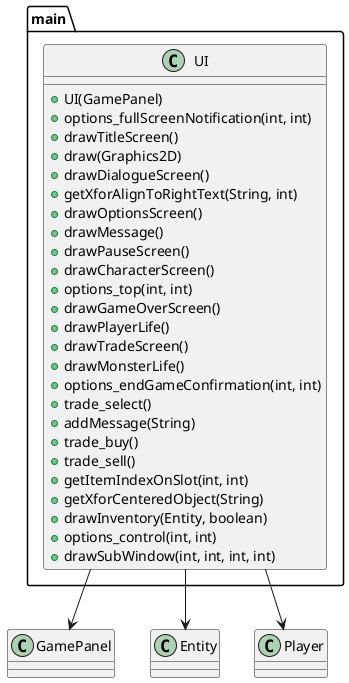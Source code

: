 @startuml ui

package main {
  class UI {
    + UI(GamePanel)
    + options_fullScreenNotification(int, int) 
    + drawTitleScreen()
    + draw(Graphics2D)
    + drawDialogueScreen()
    + getXforAlignToRightText(String, int)
    + drawOptionsScreen()
    + drawMessage()
    + drawPauseScreen()
    + drawCharacterScreen()
    + options_top(int, int)
    + drawGameOverScreen()
    + drawPlayerLife()
    + drawTradeScreen()
    + drawMonsterLife()
    + options_endGameConfirmation(int, int)
    + trade_select()
    + addMessage(String)
    + trade_buy()
    + trade_sell()
    + getItemIndexOnSlot(int, int)
    + getXforCenteredObject(String)
    + drawInventory(Entity, boolean)
    + options_control(int, int)
    + drawSubWindow(int, int, int, int)
  }
}

UI --> GamePanel
UI --> Entity
UI --> Player

@enduml
